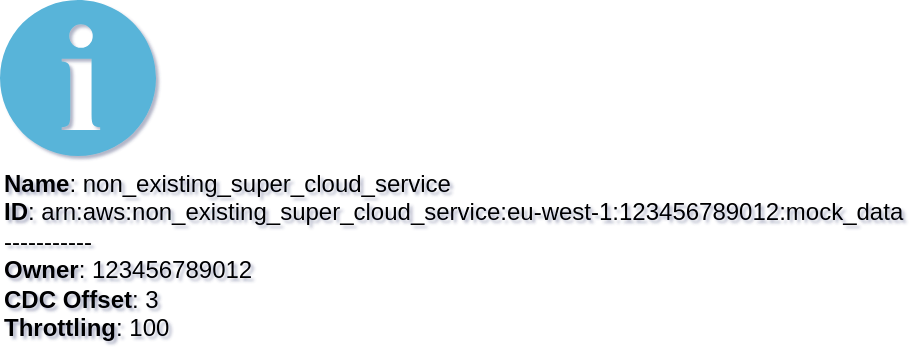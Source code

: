 <mxfile type="MultiCloud"><diagram id="diagram_1" name="AWS components"><mxGraphModel dx="1015" dy="661" grid="1" gridSize="10" guides="1" tooltips="1" connect="1" arrows="1" fold="1" page="1" pageScale="1" pageWidth="850" pageHeight="1100" math="0" shadow="1"><root><mxCell id="0" /><mxCell id="1" parent="0" /><mxCell id="vertex:non_existing_super_cloud_service:arn:aws:non_existing_super_cloud_service:eu-west-1:123456789012:mock_data" value="&lt;b&gt;Name&lt;/b&gt;: non_existing_super_cloud_service&lt;BR&gt;&lt;b&gt;ID&lt;/b&gt;: arn:aws:non_existing_super_cloud_service:eu-west-1:123456789012:mock_data&lt;BR&gt;-----------&lt;BR&gt;&lt;b&gt;Owner&lt;/b&gt;: 123456789012&lt;BR&gt;&lt;b&gt;CDC Offset&lt;/b&gt;: 3&lt;BR&gt;&lt;b&gt;Throttling&lt;/b&gt;: 100" style="sketch=0;aspect=fixed;html=1;align=left;image;fontSize=12;image=img/lib/mscae/Info.svg;labelBackgroundColor=none;" parent="1" vertex="1"><mxGeometry width="78" height="78" as="geometry" /></mxCell></root></mxGraphModel></diagram></mxfile>